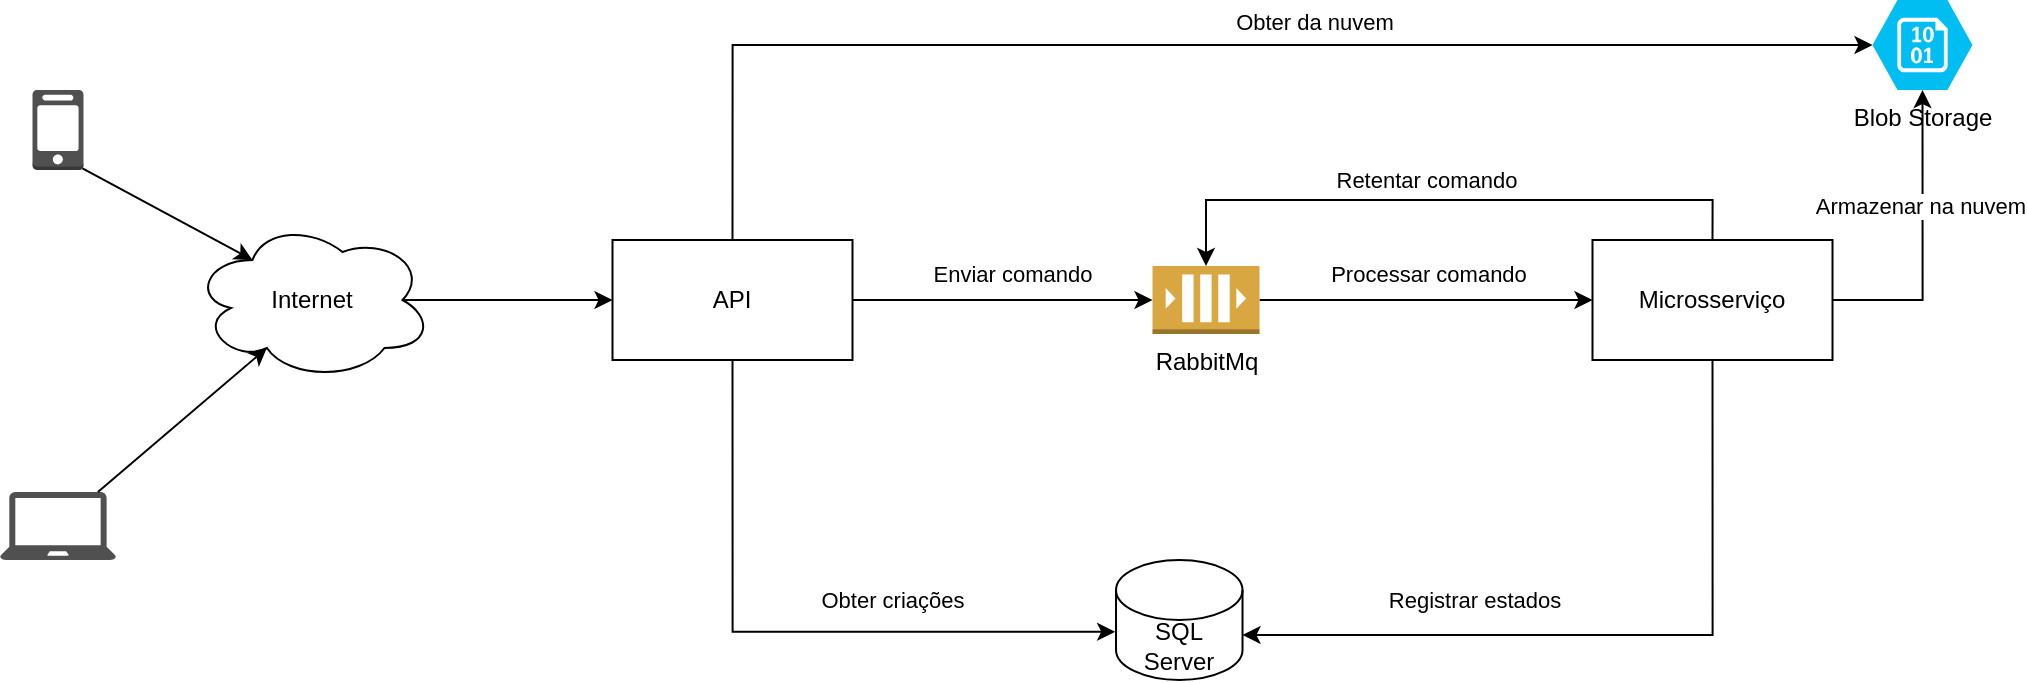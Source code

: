 <mxfile version="24.3.1" type="device">
  <diagram name="Página-1" id="H9-U9790jD5puADHS6XZ">
    <mxGraphModel dx="1438" dy="543" grid="1" gridSize="10" guides="1" tooltips="1" connect="1" arrows="1" fold="1" page="1" pageScale="1" pageWidth="827" pageHeight="1169" math="0" shadow="0">
      <root>
        <mxCell id="0" />
        <mxCell id="1" parent="0" />
        <mxCell id="NLulVBiI_mgAZHwjkmCY-2" value="&lt;font style=&quot;vertical-align: inherit;&quot;&gt;&lt;font style=&quot;vertical-align: inherit;&quot;&gt;API&lt;/font&gt;&lt;/font&gt;" style="rounded=0;whiteSpace=wrap;html=1;" vertex="1" parent="1">
          <mxGeometry x="386.25" y="250" width="120" height="60" as="geometry" />
        </mxCell>
        <mxCell id="NLulVBiI_mgAZHwjkmCY-43" style="edgeStyle=orthogonalEdgeStyle;rounded=0;orthogonalLoop=1;jettySize=auto;html=1;exitX=1;exitY=0.5;exitDx=0;exitDy=0;entryX=0.5;entryY=1;entryDx=0;entryDy=0;entryPerimeter=0;" edge="1" parent="1" source="NLulVBiI_mgAZHwjkmCY-23" target="NLulVBiI_mgAZHwjkmCY-33">
          <mxGeometry relative="1" as="geometry" />
        </mxCell>
        <mxCell id="NLulVBiI_mgAZHwjkmCY-51" value="Armazenar na nuvem" style="edgeLabel;html=1;align=center;verticalAlign=middle;resizable=0;points=[];" vertex="1" connectable="0" parent="NLulVBiI_mgAZHwjkmCY-43">
          <mxGeometry x="0.235" y="2" relative="1" as="geometry">
            <mxPoint as="offset" />
          </mxGeometry>
        </mxCell>
        <mxCell id="NLulVBiI_mgAZHwjkmCY-15" style="edgeStyle=orthogonalEdgeStyle;rounded=0;orthogonalLoop=1;jettySize=auto;html=1;exitX=0.875;exitY=0.5;exitDx=0;exitDy=0;exitPerimeter=0;entryX=0;entryY=0.5;entryDx=0;entryDy=0;" edge="1" parent="1" source="NLulVBiI_mgAZHwjkmCY-5" target="NLulVBiI_mgAZHwjkmCY-2">
          <mxGeometry relative="1" as="geometry" />
        </mxCell>
        <mxCell id="NLulVBiI_mgAZHwjkmCY-5" value="Internet" style="ellipse;shape=cloud;whiteSpace=wrap;html=1;" vertex="1" parent="1">
          <mxGeometry x="176.25" y="240" width="120" height="80" as="geometry" />
        </mxCell>
        <mxCell id="NLulVBiI_mgAZHwjkmCY-11" value="" style="sketch=0;pointerEvents=1;shadow=0;dashed=0;html=1;strokeColor=none;fillColor=#505050;labelPosition=center;verticalLabelPosition=bottom;verticalAlign=top;outlineConnect=0;align=center;shape=mxgraph.office.devices.laptop;" vertex="1" parent="1">
          <mxGeometry x="80" y="376" width="58" height="34" as="geometry" />
        </mxCell>
        <mxCell id="NLulVBiI_mgAZHwjkmCY-13" value="" style="outlineConnect=0;dashed=0;verticalLabelPosition=bottom;verticalAlign=top;align=center;html=1;shape=mxgraph.aws3.mobile_client;fillColor=#505050;strokeColor=#666666;fontColor=#333333;" vertex="1" parent="1">
          <mxGeometry x="96.25" y="175" width="25.5" height="40" as="geometry" />
        </mxCell>
        <mxCell id="NLulVBiI_mgAZHwjkmCY-18" value="SQL Server" style="shape=cylinder3;whiteSpace=wrap;html=1;boundedLbl=1;backgroundOutline=1;size=15;" vertex="1" parent="1">
          <mxGeometry x="638.01" y="410" width="63.25" height="60" as="geometry" />
        </mxCell>
        <mxCell id="NLulVBiI_mgAZHwjkmCY-24" style="edgeStyle=orthogonalEdgeStyle;rounded=0;orthogonalLoop=1;jettySize=auto;html=1;exitX=1;exitY=0.5;exitDx=0;exitDy=0;exitPerimeter=0;entryX=0;entryY=0.5;entryDx=0;entryDy=0;" edge="1" parent="1" source="NLulVBiI_mgAZHwjkmCY-20" target="NLulVBiI_mgAZHwjkmCY-23">
          <mxGeometry relative="1" as="geometry" />
        </mxCell>
        <mxCell id="NLulVBiI_mgAZHwjkmCY-48" value="Processar comando" style="edgeLabel;html=1;align=center;verticalAlign=middle;resizable=0;points=[];" vertex="1" connectable="0" parent="NLulVBiI_mgAZHwjkmCY-24">
          <mxGeometry x="-0.053" y="3" relative="1" as="geometry">
            <mxPoint x="5" y="-10" as="offset" />
          </mxGeometry>
        </mxCell>
        <mxCell id="NLulVBiI_mgAZHwjkmCY-20" value="RabbitMq" style="outlineConnect=0;dashed=0;verticalLabelPosition=bottom;verticalAlign=top;align=center;html=1;shape=mxgraph.aws3.queue;fillColor=#D9A741;gradientColor=none;" vertex="1" parent="1">
          <mxGeometry x="656.25" y="263" width="53.5" height="34" as="geometry" />
        </mxCell>
        <mxCell id="NLulVBiI_mgAZHwjkmCY-21" style="edgeStyle=orthogonalEdgeStyle;rounded=0;orthogonalLoop=1;jettySize=auto;html=1;entryX=0;entryY=0.5;entryDx=0;entryDy=0;entryPerimeter=0;" edge="1" parent="1" source="NLulVBiI_mgAZHwjkmCY-2" target="NLulVBiI_mgAZHwjkmCY-20">
          <mxGeometry relative="1" as="geometry">
            <mxPoint x="546.25" y="280" as="sourcePoint" />
          </mxGeometry>
        </mxCell>
        <mxCell id="NLulVBiI_mgAZHwjkmCY-47" value="Enviar comando" style="edgeLabel;html=1;align=center;verticalAlign=middle;resizable=0;points=[];" vertex="1" connectable="0" parent="NLulVBiI_mgAZHwjkmCY-21">
          <mxGeometry x="-0.231" y="-1" relative="1" as="geometry">
            <mxPoint x="22" y="-14" as="offset" />
          </mxGeometry>
        </mxCell>
        <mxCell id="NLulVBiI_mgAZHwjkmCY-22" style="edgeStyle=orthogonalEdgeStyle;rounded=0;orthogonalLoop=1;jettySize=auto;html=1;exitX=0.5;exitY=1;exitDx=0;exitDy=0;entryX=-0.007;entryY=0.598;entryDx=0;entryDy=0;entryPerimeter=0;startArrow=none;startFill=0;strokeWidth=1;curved=0;endArrow=classic;endFill=1;" edge="1" parent="1" source="NLulVBiI_mgAZHwjkmCY-2" target="NLulVBiI_mgAZHwjkmCY-18">
          <mxGeometry relative="1" as="geometry" />
        </mxCell>
        <mxCell id="NLulVBiI_mgAZHwjkmCY-55" value="Obter criações" style="edgeLabel;html=1;align=center;verticalAlign=middle;resizable=0;points=[];" vertex="1" connectable="0" parent="NLulVBiI_mgAZHwjkmCY-22">
          <mxGeometry x="0.226" y="2" relative="1" as="geometry">
            <mxPoint x="15" y="-14" as="offset" />
          </mxGeometry>
        </mxCell>
        <mxCell id="NLulVBiI_mgAZHwjkmCY-23" value="Microsserviço" style="rounded=0;whiteSpace=wrap;html=1;" vertex="1" parent="1">
          <mxGeometry x="876.25" y="250" width="120" height="60" as="geometry" />
        </mxCell>
        <mxCell id="NLulVBiI_mgAZHwjkmCY-33" value="Blob Storage" style="verticalLabelPosition=bottom;html=1;verticalAlign=top;align=center;strokeColor=none;fillColor=#00BEF2;shape=mxgraph.azure.storage_blob;" vertex="1" parent="1">
          <mxGeometry x="1016.25" y="130" width="50" height="45" as="geometry" />
        </mxCell>
        <mxCell id="NLulVBiI_mgAZHwjkmCY-40" style="edgeStyle=orthogonalEdgeStyle;rounded=0;orthogonalLoop=1;jettySize=auto;html=1;exitX=0.5;exitY=0;exitDx=0;exitDy=0;entryX=0.5;entryY=0;entryDx=0;entryDy=0;entryPerimeter=0;" edge="1" parent="1" source="NLulVBiI_mgAZHwjkmCY-23" target="NLulVBiI_mgAZHwjkmCY-20">
          <mxGeometry relative="1" as="geometry" />
        </mxCell>
        <mxCell id="NLulVBiI_mgAZHwjkmCY-50" value="Retentar comando" style="edgeLabel;html=1;align=center;verticalAlign=middle;resizable=0;points=[];" vertex="1" connectable="0" parent="NLulVBiI_mgAZHwjkmCY-40">
          <mxGeometry x="-0.043" y="-3" relative="1" as="geometry">
            <mxPoint x="-17" y="-7" as="offset" />
          </mxGeometry>
        </mxCell>
        <mxCell id="NLulVBiI_mgAZHwjkmCY-44" style="edgeStyle=orthogonalEdgeStyle;rounded=0;orthogonalLoop=1;jettySize=auto;html=1;exitX=0.5;exitY=0;exitDx=0;exitDy=0;entryX=0;entryY=0.5;entryDx=0;entryDy=0;entryPerimeter=0;" edge="1" parent="1" source="NLulVBiI_mgAZHwjkmCY-2" target="NLulVBiI_mgAZHwjkmCY-33">
          <mxGeometry relative="1" as="geometry" />
        </mxCell>
        <mxCell id="NLulVBiI_mgAZHwjkmCY-52" value="Obter da nuvem" style="edgeLabel;html=1;align=center;verticalAlign=middle;resizable=0;points=[];" vertex="1" connectable="0" parent="NLulVBiI_mgAZHwjkmCY-44">
          <mxGeometry x="0.059" y="-1" relative="1" as="geometry">
            <mxPoint x="34" y="-13" as="offset" />
          </mxGeometry>
        </mxCell>
        <mxCell id="NLulVBiI_mgAZHwjkmCY-45" style="edgeStyle=orthogonalEdgeStyle;rounded=0;orthogonalLoop=1;jettySize=auto;html=1;exitX=0.5;exitY=1;exitDx=0;exitDy=0;entryX=1;entryY=0;entryDx=0;entryDy=37.5;entryPerimeter=0;" edge="1" parent="1" source="NLulVBiI_mgAZHwjkmCY-23" target="NLulVBiI_mgAZHwjkmCY-18">
          <mxGeometry relative="1" as="geometry" />
        </mxCell>
        <mxCell id="NLulVBiI_mgAZHwjkmCY-54" value="Registrar estados" style="edgeLabel;html=1;align=center;verticalAlign=middle;resizable=0;points=[];" vertex="1" connectable="0" parent="NLulVBiI_mgAZHwjkmCY-45">
          <mxGeometry x="0.35" relative="1" as="geometry">
            <mxPoint x="-6" y="-18" as="offset" />
          </mxGeometry>
        </mxCell>
        <mxCell id="NLulVBiI_mgAZHwjkmCY-56" style="rounded=0;orthogonalLoop=1;jettySize=auto;html=1;exitX=0.98;exitY=0.98;exitDx=0;exitDy=0;exitPerimeter=0;entryX=0.25;entryY=0.25;entryDx=0;entryDy=0;entryPerimeter=0;" edge="1" parent="1" source="NLulVBiI_mgAZHwjkmCY-13" target="NLulVBiI_mgAZHwjkmCY-5">
          <mxGeometry relative="1" as="geometry" />
        </mxCell>
        <mxCell id="NLulVBiI_mgAZHwjkmCY-57" style="rounded=0;orthogonalLoop=1;jettySize=auto;html=1;entryX=0.31;entryY=0.8;entryDx=0;entryDy=0;entryPerimeter=0;" edge="1" parent="1" source="NLulVBiI_mgAZHwjkmCY-11" target="NLulVBiI_mgAZHwjkmCY-5">
          <mxGeometry relative="1" as="geometry" />
        </mxCell>
      </root>
    </mxGraphModel>
  </diagram>
</mxfile>
